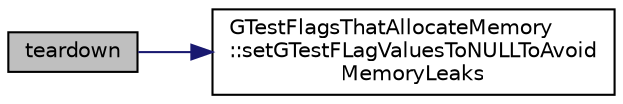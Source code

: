 digraph "teardown"
{
 // LATEX_PDF_SIZE
  edge [fontname="Helvetica",fontsize="10",labelfontname="Helvetica",labelfontsize="10"];
  node [fontname="Helvetica",fontsize="10",shape=record];
  rankdir="LR";
  Node1 [label="teardown",height=0.2,width=0.4,color="black", fillcolor="grey75", style="filled", fontcolor="black",tooltip=" "];
  Node1 -> Node2 [color="midnightblue",fontsize="10",style="solid",fontname="Helvetica"];
  Node2 [label="GTestFlagsThatAllocateMemory\l::setGTestFLagValuesToNULLToAvoid\lMemoryLeaks",height=0.2,width=0.4,color="black", fillcolor="white", style="filled",URL="$class_g_test_flags_that_allocate_memory.html#ad134bb6e901cf560fa95faa3c8389187",tooltip=" "];
}
